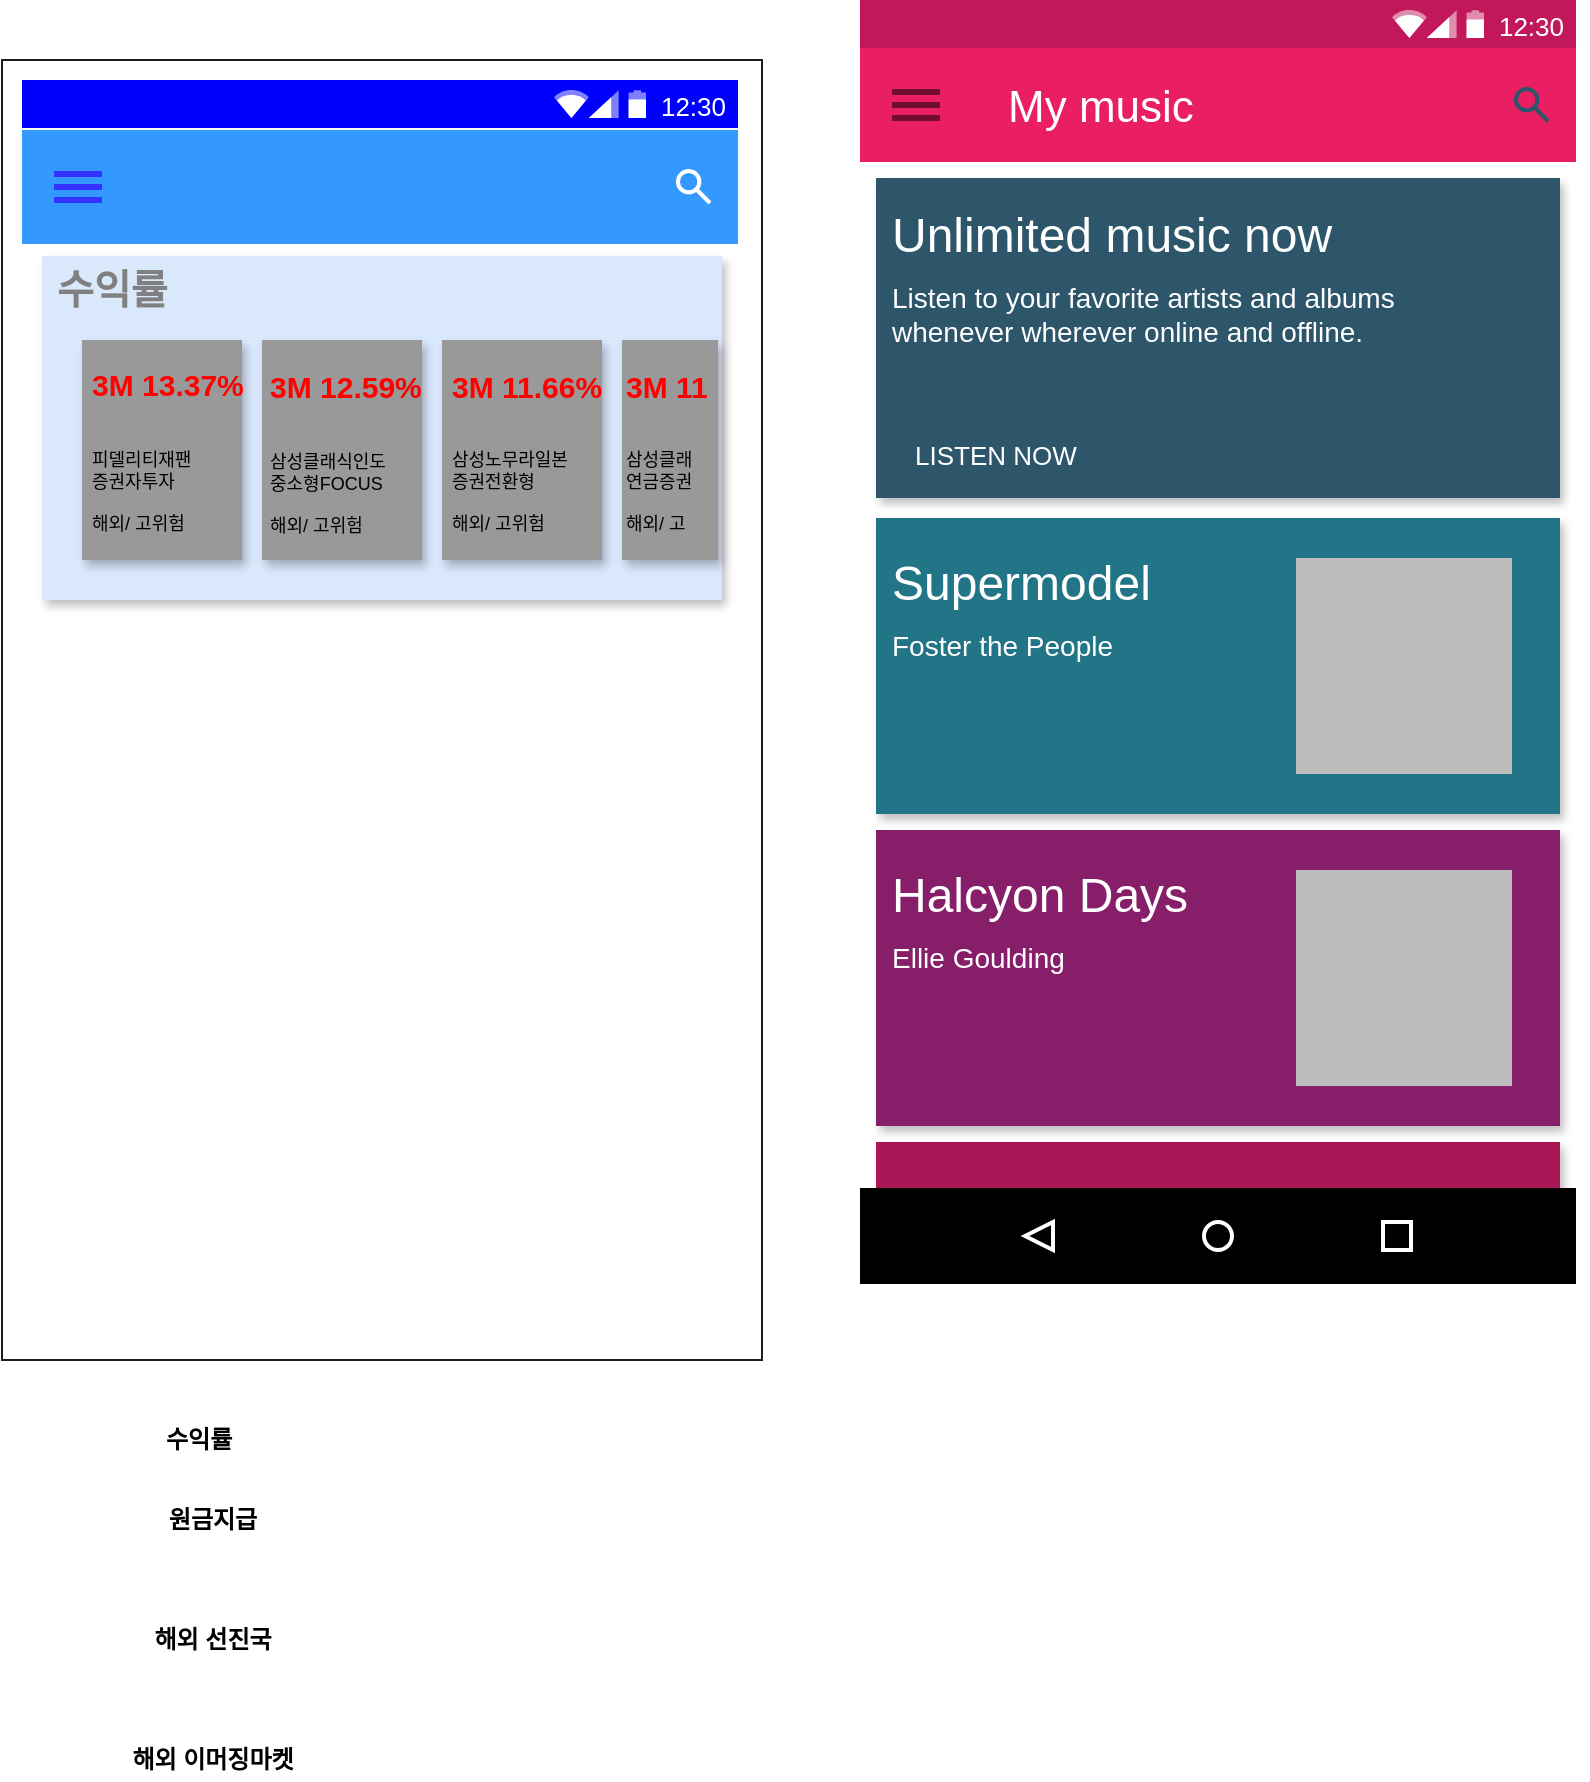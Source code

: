 <mxfile version="12.3.8" type="github" pages="1">
  <diagram id="psncUOcPzrPkPdhyHoQN" name="Page-1">
    <mxGraphModel dx="926" dy="690" grid="1" gridSize="10" guides="1" tooltips="1" connect="1" arrows="1" fold="1" page="1" pageScale="1" pageWidth="827" pageHeight="1169" math="0" shadow="0">
      <root>
        <mxCell id="0"/>
        <mxCell id="1" parent="0"/>
        <mxCell id="Mz33kV136OjLrFjEcRnl-25" value="" style="dashed=0;shape=rect;fillColor=#ffffff;strokeColor=none;" vertex="1" parent="1">
          <mxGeometry x="469" y="10" width="358" height="642" as="geometry"/>
        </mxCell>
        <mxCell id="Mz33kV136OjLrFjEcRnl-26" value="12:30" style="dashed=0;shape=rect;align=right;fillColor=#C2185B;strokeColor=none;fontColor=#FFFFFF;spacingRight=4;spacingTop=1;fontStyle=0;fontSize=13;resizeWidth=1;" vertex="1" parent="Mz33kV136OjLrFjEcRnl-25">
          <mxGeometry width="358" height="24" relative="1" as="geometry"/>
        </mxCell>
        <mxCell id="Mz33kV136OjLrFjEcRnl-27" value="" style="dashed=0;shape=mxgraph.gmdl.top_bar;strokeColor=none;" vertex="1" parent="Mz33kV136OjLrFjEcRnl-26">
          <mxGeometry x="1" y="0.5" width="46" height="14" relative="1" as="geometry">
            <mxPoint x="-92" y="-7" as="offset"/>
          </mxGeometry>
        </mxCell>
        <mxCell id="Mz33kV136OjLrFjEcRnl-28" value="My music" style="dashed=0;shape=rect;strokeColor=none;fillColor=#E91E63;resizeWidth=1;fontSize=22;fontColor=#FFFFFF;spacingTop=-3;verticalAlign=middle;spacingLeft=72;align=left;" vertex="1" parent="Mz33kV136OjLrFjEcRnl-25">
          <mxGeometry width="358" height="57" relative="1" as="geometry">
            <mxPoint y="24" as="offset"/>
          </mxGeometry>
        </mxCell>
        <mxCell id="Mz33kV136OjLrFjEcRnl-29" value="" style="dashed=0;shape=mxgraph.gmdl.preferences;strokeColor=none;fillColor=#6F0E2F;" vertex="1" parent="Mz33kV136OjLrFjEcRnl-28">
          <mxGeometry y="0.5" width="24" height="16" relative="1" as="geometry">
            <mxPoint x="16" y="-8" as="offset"/>
          </mxGeometry>
        </mxCell>
        <mxCell id="Mz33kV136OjLrFjEcRnl-30" value="" style="dashed=0;shape=mxgraph.gmdl.search;strokeColor=#2D566B;fillColor=none;strokeWidth=2;" vertex="1" parent="Mz33kV136OjLrFjEcRnl-28">
          <mxGeometry x="1" y="0.5" width="16" height="16" relative="1" as="geometry">
            <mxPoint x="-30" y="-8" as="offset"/>
          </mxGeometry>
        </mxCell>
        <mxCell id="Mz33kV136OjLrFjEcRnl-31" value="" style="dashed=0;shape=mxgraph.gmdl.marginRect;rectMargin=8;rectMarginBottom=-4;fillColor=#2D566B;strokeColor=none;shadow=1;resizeWidth=1;resizeHeight=1;" vertex="1" parent="Mz33kV136OjLrFjEcRnl-25">
          <mxGeometry width="358" height="172" relative="1" as="geometry">
            <mxPoint y="81" as="offset"/>
          </mxGeometry>
        </mxCell>
        <mxCell id="Mz33kV136OjLrFjEcRnl-32" value="Unlimited music now" style="text;whiteSpace=wrap;fontColor=#FFFFFF;verticalAlign=bottom;align=left;fontSize=24;spacing=16;spacingBottom=-8;resizeWidth=1;" vertex="1" parent="Mz33kV136OjLrFjEcRnl-31">
          <mxGeometry width="342" height="60" relative="1" as="geometry"/>
        </mxCell>
        <mxCell id="Mz33kV136OjLrFjEcRnl-33" value="Listen to your favorite artists and albums whenever wherever online and offline." style="text;whiteSpace=wrap;spacingLeft=16;spacingRight=16;spacing=0;fontSize=14;fontColor=#FFFFFF;resizeWidth=1;" vertex="1" parent="Mz33kV136OjLrFjEcRnl-31">
          <mxGeometry width="342" height="50" relative="1" as="geometry">
            <mxPoint y="55" as="offset"/>
          </mxGeometry>
        </mxCell>
        <mxCell id="Mz33kV136OjLrFjEcRnl-34" value="LISTEN NOW" style="text;verticalAlign=middle;fontSize=13;spacingLeft=0;spacing=0;spacingBottom=0;fontColor=#FFFFFF;align=center;" vertex="1" parent="Mz33kV136OjLrFjEcRnl-31">
          <mxGeometry y="1" width="120" height="52" relative="1" as="geometry">
            <mxPoint x="8" y="-52" as="offset"/>
          </mxGeometry>
        </mxCell>
        <mxCell id="Mz33kV136OjLrFjEcRnl-35" value="" style="dashed=0;shape=mxgraph.gmdl.marginRect;rectMargin=8;rectMarginTop=-4;rectMarginBottom=-4;fillColor=#227586;strokeColor=none;shadow=1;" vertex="1" parent="Mz33kV136OjLrFjEcRnl-25">
          <mxGeometry y="255" width="358" height="156" as="geometry"/>
        </mxCell>
        <mxCell id="Mz33kV136OjLrFjEcRnl-36" value="Supermodel" style="text;whiteSpace=wrap;fontColor=#FFFFFF;verticalAlign=bottom;align=left;fontSize=24;spacing=16;spacingBottom=-8;" vertex="1" parent="Mz33kV136OjLrFjEcRnl-35">
          <mxGeometry width="342" height="60" as="geometry"/>
        </mxCell>
        <mxCell id="Mz33kV136OjLrFjEcRnl-37" value="Foster the People" style="text;whiteSpace=wrap;spacingLeft=16;spacingRight=16;spacing=0;fontSize=14;fontColor=#FFFFFF;" vertex="1" parent="Mz33kV136OjLrFjEcRnl-35">
          <mxGeometry y="55" width="342" height="50" as="geometry"/>
        </mxCell>
        <mxCell id="Mz33kV136OjLrFjEcRnl-38" value="" style="dashed=0;shape=mxgraph.gmdl.marginRect;rectMargin=24;rectMarginRight=8;fillColor=#BDBDBD;strokeColor=none;" vertex="1" parent="Mz33kV136OjLrFjEcRnl-35">
          <mxGeometry x="194" width="164" height="156" as="geometry">
            <mxPoint x="-160" as="offset"/>
          </mxGeometry>
        </mxCell>
        <mxCell id="Mz33kV136OjLrFjEcRnl-39" value="" style="dashed=0;shape=mxgraph.gmdl.marginRect;rectMargin=8;rectMarginTop=-4;rectMarginBottom=-4;fillColor=#871E6A;strokeColor=none;shadow=1;" vertex="1" parent="Mz33kV136OjLrFjEcRnl-25">
          <mxGeometry y="411" width="358" height="156" as="geometry"/>
        </mxCell>
        <mxCell id="Mz33kV136OjLrFjEcRnl-40" value="Halcyon Days" style="text;whiteSpace=wrap;fontColor=#FFFFFF;verticalAlign=bottom;align=left;fontSize=24;spacing=16;spacingBottom=-8;" vertex="1" parent="Mz33kV136OjLrFjEcRnl-39">
          <mxGeometry width="342" height="60" as="geometry"/>
        </mxCell>
        <mxCell id="Mz33kV136OjLrFjEcRnl-41" value="Ellie Goulding" style="text;whiteSpace=wrap;spacingLeft=16;spacingRight=16;spacing=0;fontSize=14;fontColor=#FFFFFF;" vertex="1" parent="Mz33kV136OjLrFjEcRnl-39">
          <mxGeometry y="55" width="342" height="50" as="geometry"/>
        </mxCell>
        <mxCell id="Mz33kV136OjLrFjEcRnl-42" value="" style="dashed=0;shape=mxgraph.gmdl.marginRect;rectMargin=24;rectMarginRight=8;fillColor=#BDBDBD;strokeColor=none;" vertex="1" parent="Mz33kV136OjLrFjEcRnl-39">
          <mxGeometry x="194" width="164" height="156" as="geometry">
            <mxPoint x="-160" as="offset"/>
          </mxGeometry>
        </mxCell>
        <mxCell id="Mz33kV136OjLrFjEcRnl-43" value="" style="dashed=0;shape=mxgraph.gmdl.marginRect;rectMargin=8;rectMarginTop=-4;rectMarginBottom=-4;fillColor=#AB1656;strokeColor=none;shadow=1;" vertex="1" parent="Mz33kV136OjLrFjEcRnl-25">
          <mxGeometry y="567" width="358" height="35" as="geometry"/>
        </mxCell>
        <mxCell id="Mz33kV136OjLrFjEcRnl-44" value="" style="dashed=0;shape=mxgraph.gmdl.marginRect;rectMargin=24;rectMarginRight=8;fillColor=#BDBDBD;strokeColor=none;" vertex="1" parent="Mz33kV136OjLrFjEcRnl-43">
          <mxGeometry x="194" width="164" height="35" as="geometry">
            <mxPoint x="-160" as="offset"/>
          </mxGeometry>
        </mxCell>
        <mxCell id="Mz33kV136OjLrFjEcRnl-45" value="" style="dashed=0;shape=rect;strokeColor=none;fillColor=#000000;resizeWidth=1;" vertex="1" parent="Mz33kV136OjLrFjEcRnl-25">
          <mxGeometry y="1" width="358" height="48" relative="1" as="geometry">
            <mxPoint y="-48" as="offset"/>
          </mxGeometry>
        </mxCell>
        <mxCell id="Mz33kV136OjLrFjEcRnl-46" value="" style="dashed=0;shape=mxgraph.gmdl.back;strokeColor=#ffffff;fillColor=#000000;strokeWidth=2;" vertex="1" parent="Mz33kV136OjLrFjEcRnl-45">
          <mxGeometry x="0.25" y="0.5" width="14" height="14" relative="1" as="geometry">
            <mxPoint x="-7" y="-7" as="offset"/>
          </mxGeometry>
        </mxCell>
        <mxCell id="Mz33kV136OjLrFjEcRnl-47" value="" style="shape=ellipse;strokeColor=#ffffff;fillColor=#000000;strokeWidth=2;" vertex="1" parent="Mz33kV136OjLrFjEcRnl-45">
          <mxGeometry x="0.5" y="0.5" width="14" height="14" relative="1" as="geometry">
            <mxPoint x="-7" y="-7" as="offset"/>
          </mxGeometry>
        </mxCell>
        <mxCell id="Mz33kV136OjLrFjEcRnl-48" value="" style="shape=rect;strokeColor=#ffffff;fillColor=#000000;strokeWidth=2;" vertex="1" parent="Mz33kV136OjLrFjEcRnl-45">
          <mxGeometry x="0.75" y="0.5" width="14" height="14" relative="1" as="geometry">
            <mxPoint x="-7" y="-7" as="offset"/>
          </mxGeometry>
        </mxCell>
        <mxCell id="Mz33kV136OjLrFjEcRnl-62" value="" style="verticalLabelPosition=bottom;verticalAlign=top;html=1;shadow=0;dashed=0;strokeWidth=1;shape=mxgraph.ios.iBgFlat;strokeColor=#18211b;fillColor=#FFFFFF;fontColor=#0000CC;" vertex="1" parent="1">
          <mxGeometry x="40" y="40" width="380" height="650" as="geometry"/>
        </mxCell>
        <mxCell id="Mz33kV136OjLrFjEcRnl-63" value="12:30" style="dashed=0;shape=rect;align=right;fillColor=#0000FF;strokeColor=none;fontColor=#FFFFFF;spacingRight=4;spacingTop=1;fontStyle=0;fontSize=13;resizeWidth=1;" vertex="1" parent="1">
          <mxGeometry x="50" y="50" width="358" height="24" as="geometry"/>
        </mxCell>
        <mxCell id="Mz33kV136OjLrFjEcRnl-64" value="" style="dashed=0;shape=mxgraph.gmdl.top_bar;strokeColor=none;" vertex="1" parent="Mz33kV136OjLrFjEcRnl-63">
          <mxGeometry x="1" y="0.5" width="46" height="14" relative="1" as="geometry">
            <mxPoint x="-92" y="-7" as="offset"/>
          </mxGeometry>
        </mxCell>
        <mxCell id="Mz33kV136OjLrFjEcRnl-65" value="" style="dashed=0;shape=rect;strokeColor=none;fillColor=#3399FF;resizeWidth=1;fontSize=22;fontColor=#FFFFFF;spacingTop=1;verticalAlign=middle;spacingLeft=72;align=left;" vertex="1" parent="1">
          <mxGeometry x="50" y="75" width="358" height="57" as="geometry">
            <mxPoint y="24" as="offset"/>
          </mxGeometry>
        </mxCell>
        <mxCell id="Mz33kV136OjLrFjEcRnl-66" value="" style="dashed=0;shape=mxgraph.gmdl.preferences;strokeColor=none;fillColor=#3333FF;fontColor=#0000CC;" vertex="1" parent="Mz33kV136OjLrFjEcRnl-65">
          <mxGeometry y="0.5" width="24" height="16" relative="1" as="geometry">
            <mxPoint x="16" y="-8" as="offset"/>
          </mxGeometry>
        </mxCell>
        <mxCell id="Mz33kV136OjLrFjEcRnl-67" value="" style="dashed=0;shape=mxgraph.gmdl.search;strokeColor=#FFFFFF;fillColor=none;strokeWidth=2;" vertex="1" parent="Mz33kV136OjLrFjEcRnl-65">
          <mxGeometry x="1" y="0.5" width="16" height="16" relative="1" as="geometry">
            <mxPoint x="-30" y="-8" as="offset"/>
          </mxGeometry>
        </mxCell>
        <mxCell id="Mz33kV136OjLrFjEcRnl-71" value="수익률" style="text;strokeColor=none;fillColor=none;html=1;fontSize=12;fontStyle=1;verticalAlign=middle;align=left;" vertex="1" parent="1">
          <mxGeometry x="120" y="720" width="110" height="20" as="geometry"/>
        </mxCell>
        <mxCell id="Mz33kV136OjLrFjEcRnl-72" value="원금지급" style="text;strokeColor=none;fillColor=none;html=1;fontSize=12;fontStyle=1;verticalAlign=middle;align=center;" vertex="1" parent="1">
          <mxGeometry x="90" y="760" width="110" height="20" as="geometry"/>
        </mxCell>
        <mxCell id="Mz33kV136OjLrFjEcRnl-73" value="해외 선진국" style="text;strokeColor=none;fillColor=none;html=1;fontSize=12;fontStyle=1;verticalAlign=middle;align=center;" vertex="1" parent="1">
          <mxGeometry x="90" y="820" width="110" height="20" as="geometry"/>
        </mxCell>
        <mxCell id="Mz33kV136OjLrFjEcRnl-74" value="해외 이머징마켓" style="text;strokeColor=none;fillColor=none;html=1;fontSize=12;fontStyle=1;verticalAlign=middle;align=center;" vertex="1" parent="1">
          <mxGeometry x="90" y="880" width="110" height="20" as="geometry"/>
        </mxCell>
        <mxCell id="Mz33kV136OjLrFjEcRnl-75" value="" style="rounded=0;whiteSpace=wrap;html=1;strokeColor=none;fillColor=#dae8fc;fontSize=12;shadow=1;" vertex="1" parent="1">
          <mxGeometry x="60" y="138" width="340" height="172" as="geometry"/>
        </mxCell>
        <mxCell id="Mz33kV136OjLrFjEcRnl-77" value="&amp;nbsp;수익률" style="text;strokeColor=none;fillColor=none;html=1;fontSize=20;fontStyle=1;verticalAlign=middle;align=left;fontColor=#808080;" vertex="1" parent="1">
          <mxGeometry x="60" y="138" width="110" height="32" as="geometry"/>
        </mxCell>
        <mxCell id="Mz33kV136OjLrFjEcRnl-78" value="" style="rounded=0;whiteSpace=wrap;html=1;shadow=1;strokeColor=none;fillColor=#999999;fontSize=20;fontColor=#808080;align=left;" vertex="1" parent="1">
          <mxGeometry x="80" y="180" width="80" height="110" as="geometry"/>
        </mxCell>
        <mxCell id="Mz33kV136OjLrFjEcRnl-80" value="" style="rounded=0;whiteSpace=wrap;html=1;shadow=1;strokeColor=none;fillColor=#999999;fontSize=20;fontColor=#808080;align=left;" vertex="1" parent="1">
          <mxGeometry x="170" y="180" width="80" height="110" as="geometry"/>
        </mxCell>
        <mxCell id="Mz33kV136OjLrFjEcRnl-81" value="" style="rounded=0;whiteSpace=wrap;html=1;shadow=1;strokeColor=none;fillColor=#999999;fontSize=20;fontColor=#808080;align=left;" vertex="1" parent="1">
          <mxGeometry x="260" y="180" width="80" height="110" as="geometry"/>
        </mxCell>
        <mxCell id="Mz33kV136OjLrFjEcRnl-82" value="" style="rounded=0;whiteSpace=wrap;html=1;shadow=1;strokeColor=none;fillColor=#999999;fontSize=20;fontColor=#808080;align=left;" vertex="1" parent="1">
          <mxGeometry x="350" y="180" width="48" height="110" as="geometry"/>
        </mxCell>
        <mxCell id="Mz33kV136OjLrFjEcRnl-84" value="&lt;font style=&quot;font-size: 9px ; font-weight: normal&quot;&gt;피델리티재팬&lt;br&gt;증권자투자&lt;br&gt;&lt;br&gt;해외/ 고위험&lt;br&gt;&lt;/font&gt;" style="text;strokeColor=none;fillColor=none;html=1;fontSize=8;fontStyle=1;verticalAlign=middle;align=left;" vertex="1" parent="1">
          <mxGeometry x="83" y="234" width="77" height="43" as="geometry"/>
        </mxCell>
        <mxCell id="Mz33kV136OjLrFjEcRnl-85" value="&lt;font style=&quot;font-size: 9px ; font-weight: normal&quot;&gt;삼성클래식인도&lt;br&gt;중소형FOCUS&lt;br&gt;&lt;br&gt;해외/ 고위험&lt;br&gt;&lt;/font&gt;" style="text;strokeColor=none;fillColor=none;html=1;fontSize=8;fontStyle=1;verticalAlign=middle;align=left;" vertex="1" parent="1">
          <mxGeometry x="171.5" y="235" width="77" height="43" as="geometry"/>
        </mxCell>
        <mxCell id="Mz33kV136OjLrFjEcRnl-86" value="&lt;font style=&quot;font-size: 9px ; font-weight: normal&quot;&gt;삼성노무라일본&lt;br&gt;증권전환형&lt;br&gt;&lt;br&gt;해외/ 고위험&lt;br&gt;&lt;/font&gt;" style="text;strokeColor=none;fillColor=none;html=1;fontSize=8;fontStyle=1;verticalAlign=middle;align=left;" vertex="1" parent="1">
          <mxGeometry x="263" y="234" width="77" height="43" as="geometry"/>
        </mxCell>
        <mxCell id="Mz33kV136OjLrFjEcRnl-88" value="&lt;font style=&quot;font-size: 9px ; font-weight: normal&quot;&gt;삼성클래&lt;br&gt;연금증권&lt;br&gt;&lt;br&gt;해외/ 고&lt;br&gt;&lt;/font&gt;" style="text;strokeColor=none;fillColor=none;html=1;fontSize=8;fontStyle=1;verticalAlign=middle;align=left;" vertex="1" parent="1">
          <mxGeometry x="350" y="234" width="50" height="43" as="geometry"/>
        </mxCell>
        <mxCell id="Mz33kV136OjLrFjEcRnl-89" value="&lt;font color=&quot;#ff0000&quot; style=&quot;font-size: 15px&quot;&gt;3M 13.37%&lt;/font&gt;" style="text;strokeColor=none;fillColor=none;html=1;fontSize=15;fontStyle=1;verticalAlign=middle;align=left;" vertex="1" parent="1">
          <mxGeometry x="83" y="192" width="77" height="20" as="geometry"/>
        </mxCell>
        <mxCell id="Mz33kV136OjLrFjEcRnl-90" value="&lt;font color=&quot;#ff0000&quot; style=&quot;font-size: 15px&quot;&gt;3M 12.59%&lt;/font&gt;" style="text;strokeColor=none;fillColor=none;html=1;fontSize=15;fontStyle=1;verticalAlign=middle;align=left;" vertex="1" parent="1">
          <mxGeometry x="171.5" y="192.5" width="77" height="20" as="geometry"/>
        </mxCell>
        <mxCell id="Mz33kV136OjLrFjEcRnl-91" value="&lt;font color=&quot;#ff0000&quot; style=&quot;font-size: 15px&quot;&gt;3M 11.66%&lt;/font&gt;" style="text;strokeColor=none;fillColor=none;html=1;fontSize=15;fontStyle=1;verticalAlign=middle;align=left;" vertex="1" parent="1">
          <mxGeometry x="263" y="192.5" width="77" height="20" as="geometry"/>
        </mxCell>
        <mxCell id="Mz33kV136OjLrFjEcRnl-92" value="&lt;font color=&quot;#ff0000&quot; style=&quot;font-size: 15px&quot;&gt;3M 11&lt;/font&gt;" style="text;strokeColor=none;fillColor=none;html=1;fontSize=15;fontStyle=1;verticalAlign=middle;align=left;" vertex="1" parent="1">
          <mxGeometry x="350" y="192.5" width="77" height="20" as="geometry"/>
        </mxCell>
      </root>
    </mxGraphModel>
  </diagram>
</mxfile>
